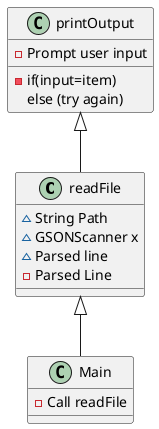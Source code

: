@startuml
'https://plantuml.com/class-diagram

readFile <|-- Main
printOutput <|-- readFile

class Main {
-Call readFile
}

class readFile {
~String Path
~GSONScanner x
~Parsed line
-Parsed Line
}

class printOutput {
-Prompt user input
-if(input=item)
else (try again)
}

@enduml